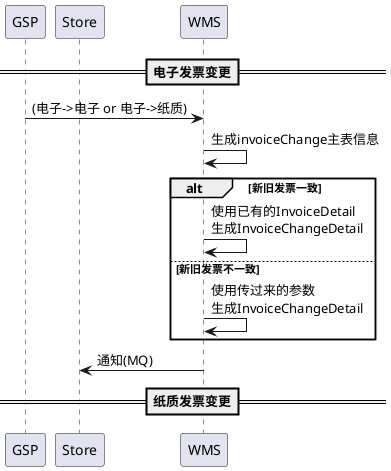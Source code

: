 @startuml

participant GSP as gsp
participant Store as store
participant WMS as wms
==电子发票变更==
gsp->wms:(电子->电子 or 电子->纸质)
wms->wms:生成invoiceChange主表信息
alt 新旧发票一致
    wms->wms:使用已有的InvoiceDetail\n生成InvoiceChangeDetail
else 新旧发票不一致
    wms->wms:使用传过来的参数\n生成InvoiceChangeDetail
end

wms->store:通知(MQ)

==纸质发票变更==

@enduml